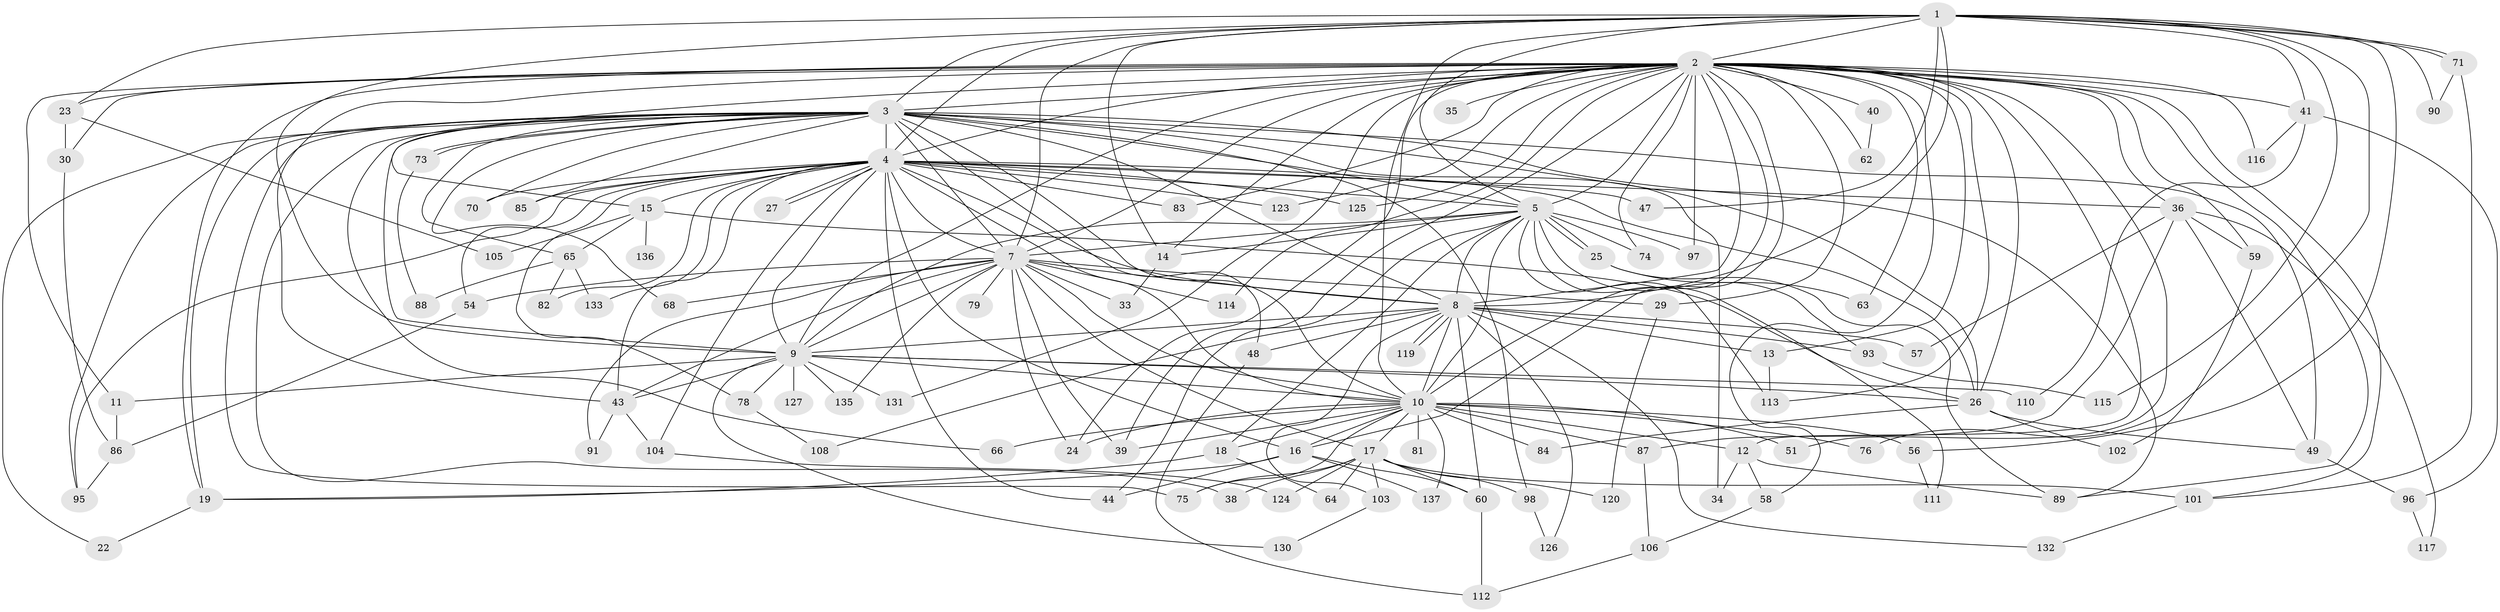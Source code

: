 // Generated by graph-tools (version 1.1) at 2025/51/02/27/25 19:51:53]
// undirected, 105 vertices, 244 edges
graph export_dot {
graph [start="1"]
  node [color=gray90,style=filled];
  1 [super="+72"];
  2 [super="+6"];
  3 [super="+32"];
  4 [super="+45"];
  5 [super="+20"];
  7 [super="+50"];
  8 [super="+28"];
  9 [super="+109"];
  10 [super="+21"];
  11;
  12 [super="+138"];
  13;
  14;
  15 [super="+37"];
  16 [super="+31"];
  17 [super="+80"];
  18 [super="+99"];
  19 [super="+61"];
  22;
  23;
  24 [super="+67"];
  25;
  26 [super="+52"];
  27;
  29 [super="+42"];
  30;
  33;
  34;
  35;
  36 [super="+134"];
  38;
  39 [super="+46"];
  40;
  41;
  43 [super="+55"];
  44 [super="+92"];
  47;
  48;
  49 [super="+53"];
  51;
  54;
  56;
  57;
  58;
  59 [super="+69"];
  60 [super="+100"];
  62;
  63;
  64;
  65 [super="+77"];
  66;
  68;
  70;
  71;
  73;
  74;
  75;
  76;
  78;
  79;
  81;
  82;
  83;
  84;
  85;
  86 [super="+129"];
  87;
  88;
  89 [super="+94"];
  90;
  91;
  93;
  95 [super="+107"];
  96;
  97;
  98;
  101 [super="+128"];
  102;
  103;
  104 [super="+122"];
  105;
  106;
  108;
  110;
  111;
  112 [super="+118"];
  113 [super="+121"];
  114;
  115;
  116;
  117;
  119;
  120;
  123;
  124;
  125;
  126;
  127;
  130;
  131;
  132;
  133;
  135;
  136;
  137;
  1 -- 2 [weight=2];
  1 -- 3;
  1 -- 4;
  1 -- 5;
  1 -- 7;
  1 -- 8;
  1 -- 9;
  1 -- 10;
  1 -- 14;
  1 -- 23;
  1 -- 41;
  1 -- 47;
  1 -- 56;
  1 -- 71 [weight=2];
  1 -- 71;
  1 -- 76;
  1 -- 90;
  1 -- 115;
  2 -- 3 [weight=2];
  2 -- 4 [weight=2];
  2 -- 5 [weight=2];
  2 -- 7 [weight=2];
  2 -- 8 [weight=2];
  2 -- 9 [weight=2];
  2 -- 10 [weight=3];
  2 -- 24;
  2 -- 29 [weight=2];
  2 -- 35 [weight=2];
  2 -- 36;
  2 -- 41;
  2 -- 51;
  2 -- 58;
  2 -- 59 [weight=2];
  2 -- 74;
  2 -- 83;
  2 -- 89;
  2 -- 97;
  2 -- 123;
  2 -- 26;
  2 -- 113;
  2 -- 131;
  2 -- 11;
  2 -- 12;
  2 -- 13;
  2 -- 14;
  2 -- 15;
  2 -- 16;
  2 -- 23;
  2 -- 30;
  2 -- 101;
  2 -- 39;
  2 -- 40;
  2 -- 114;
  2 -- 116;
  2 -- 125;
  2 -- 62;
  2 -- 63;
  2 -- 19;
  2 -- 43;
  3 -- 4;
  3 -- 5;
  3 -- 7;
  3 -- 8;
  3 -- 9;
  3 -- 10;
  3 -- 22;
  3 -- 26;
  3 -- 34;
  3 -- 38;
  3 -- 48;
  3 -- 66;
  3 -- 68;
  3 -- 70;
  3 -- 73;
  3 -- 73;
  3 -- 75;
  3 -- 85;
  3 -- 89;
  3 -- 98;
  3 -- 95;
  3 -- 19;
  3 -- 49;
  3 -- 65;
  4 -- 5;
  4 -- 7;
  4 -- 8;
  4 -- 9;
  4 -- 10;
  4 -- 15;
  4 -- 16;
  4 -- 27;
  4 -- 27;
  4 -- 36 [weight=2];
  4 -- 43;
  4 -- 54;
  4 -- 78;
  4 -- 83;
  4 -- 95;
  4 -- 123;
  4 -- 133;
  4 -- 70;
  4 -- 104;
  4 -- 44;
  4 -- 47;
  4 -- 82;
  4 -- 85;
  4 -- 26;
  4 -- 125;
  5 -- 7;
  5 -- 8;
  5 -- 9;
  5 -- 10;
  5 -- 18 [weight=2];
  5 -- 25;
  5 -- 25;
  5 -- 74;
  5 -- 97;
  5 -- 111;
  5 -- 113;
  5 -- 44;
  5 -- 93;
  5 -- 14;
  7 -- 8 [weight=3];
  7 -- 9;
  7 -- 10;
  7 -- 17;
  7 -- 29;
  7 -- 33;
  7 -- 43;
  7 -- 54;
  7 -- 68;
  7 -- 79 [weight=2];
  7 -- 91;
  7 -- 114;
  7 -- 135;
  7 -- 39;
  7 -- 24;
  8 -- 9;
  8 -- 10;
  8 -- 13;
  8 -- 48;
  8 -- 60;
  8 -- 93;
  8 -- 103;
  8 -- 108;
  8 -- 119;
  8 -- 119;
  8 -- 126;
  8 -- 132;
  8 -- 57;
  9 -- 10;
  9 -- 11;
  9 -- 26;
  9 -- 78;
  9 -- 127 [weight=2];
  9 -- 130;
  9 -- 131;
  9 -- 135;
  9 -- 110;
  9 -- 43;
  10 -- 12;
  10 -- 17;
  10 -- 18;
  10 -- 39;
  10 -- 51;
  10 -- 56;
  10 -- 66;
  10 -- 75;
  10 -- 76;
  10 -- 81 [weight=2];
  10 -- 84;
  10 -- 87;
  10 -- 137;
  10 -- 24;
  10 -- 16;
  11 -- 86;
  12 -- 34;
  12 -- 58;
  12 -- 89;
  13 -- 113;
  14 -- 33;
  15 -- 65 [weight=2];
  15 -- 105;
  15 -- 136 [weight=2];
  15 -- 26;
  16 -- 19;
  16 -- 60;
  16 -- 137;
  16 -- 44;
  17 -- 38;
  17 -- 64;
  17 -- 103;
  17 -- 120;
  17 -- 124;
  17 -- 98;
  17 -- 75;
  17 -- 101;
  17 -- 60;
  18 -- 19;
  18 -- 64;
  19 -- 22;
  23 -- 30;
  23 -- 105;
  25 -- 63;
  25 -- 89;
  26 -- 84;
  26 -- 102;
  26 -- 49;
  29 -- 120;
  30 -- 86;
  36 -- 49;
  36 -- 57;
  36 -- 59;
  36 -- 87;
  36 -- 117;
  40 -- 62;
  41 -- 96;
  41 -- 110;
  41 -- 116;
  43 -- 104;
  43 -- 91;
  48 -- 112;
  49 -- 96;
  54 -- 86;
  56 -- 111;
  58 -- 106;
  59 -- 102;
  60 -- 112;
  65 -- 133;
  65 -- 88;
  65 -- 82;
  71 -- 90;
  71 -- 101;
  73 -- 88;
  78 -- 108;
  86 -- 95;
  87 -- 106;
  93 -- 115;
  96 -- 117;
  98 -- 126;
  101 -- 132;
  103 -- 130;
  104 -- 124;
  106 -- 112;
}
